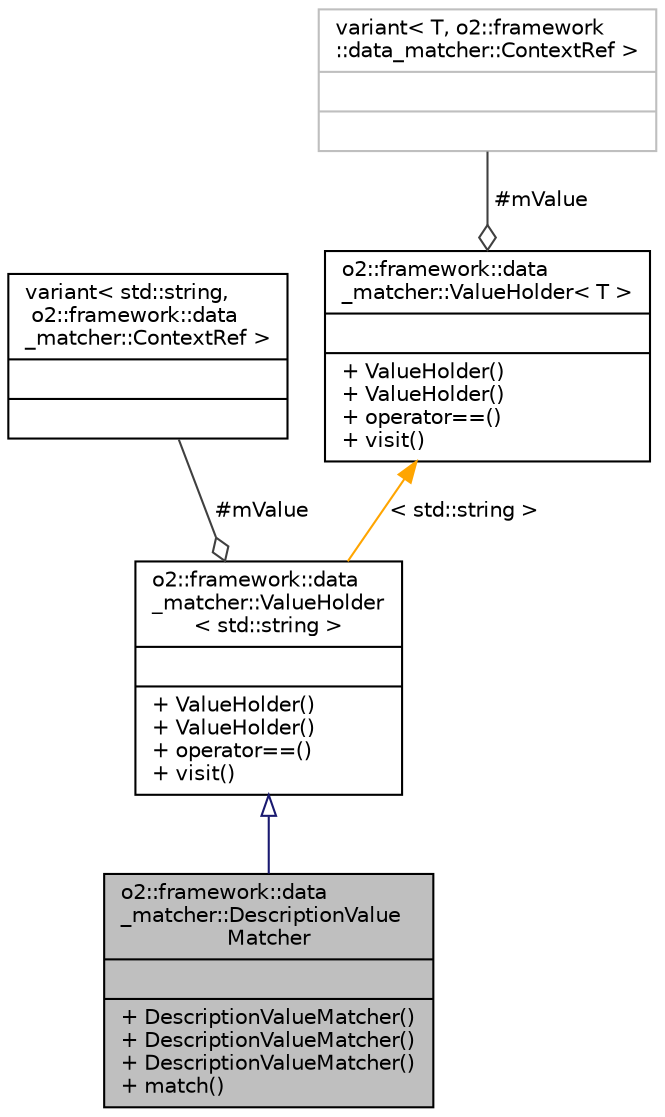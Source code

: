 digraph "o2::framework::data_matcher::DescriptionValueMatcher"
{
 // INTERACTIVE_SVG=YES
  bgcolor="transparent";
  edge [fontname="Helvetica",fontsize="10",labelfontname="Helvetica",labelfontsize="10"];
  node [fontname="Helvetica",fontsize="10",shape=record];
  Node1 [label="{o2::framework::data\l_matcher::DescriptionValue\lMatcher\n||+ DescriptionValueMatcher()\l+ DescriptionValueMatcher()\l+ DescriptionValueMatcher()\l+ match()\l}",height=0.2,width=0.4,color="black", fillcolor="grey75", style="filled", fontcolor="black"];
  Node2 -> Node1 [dir="back",color="midnightblue",fontsize="10",style="solid",arrowtail="onormal",fontname="Helvetica"];
  Node2 [label="{o2::framework::data\l_matcher::ValueHolder\l\< std::string \>\n||+ ValueHolder()\l+ ValueHolder()\l+ operator==()\l+ visit()\l}",height=0.2,width=0.4,color="black",URL="$dc/d72/classo2_1_1framework_1_1data__matcher_1_1ValueHolder.html"];
  Node3 -> Node2 [color="grey25",fontsize="10",style="solid",label=" #mValue" ,arrowhead="odiamond",fontname="Helvetica"];
  Node3 [label="{variant\< std::string,\l o2::framework::data\l_matcher::ContextRef \>\n||}",height=0.2,width=0.4,color="black",URL="$d8/dca/classstd_1_1variant_3_01std_1_1string_00_01o2_1_1framework_1_1data__matcher_1_1ContextRef_01_4.html"];
  Node4 -> Node2 [dir="back",color="orange",fontsize="10",style="solid",label=" \< std::string \>" ,fontname="Helvetica"];
  Node4 [label="{o2::framework::data\l_matcher::ValueHolder\< T \>\n||+ ValueHolder()\l+ ValueHolder()\l+ operator==()\l+ visit()\l}",height=0.2,width=0.4,color="black",URL="$dc/d72/classo2_1_1framework_1_1data__matcher_1_1ValueHolder.html"];
  Node5 -> Node4 [color="grey25",fontsize="10",style="solid",label=" #mValue" ,arrowhead="odiamond",fontname="Helvetica"];
  Node5 [label="{variant\< T, o2::framework\l::data_matcher::ContextRef \>\n||}",height=0.2,width=0.4,color="grey75"];
}

